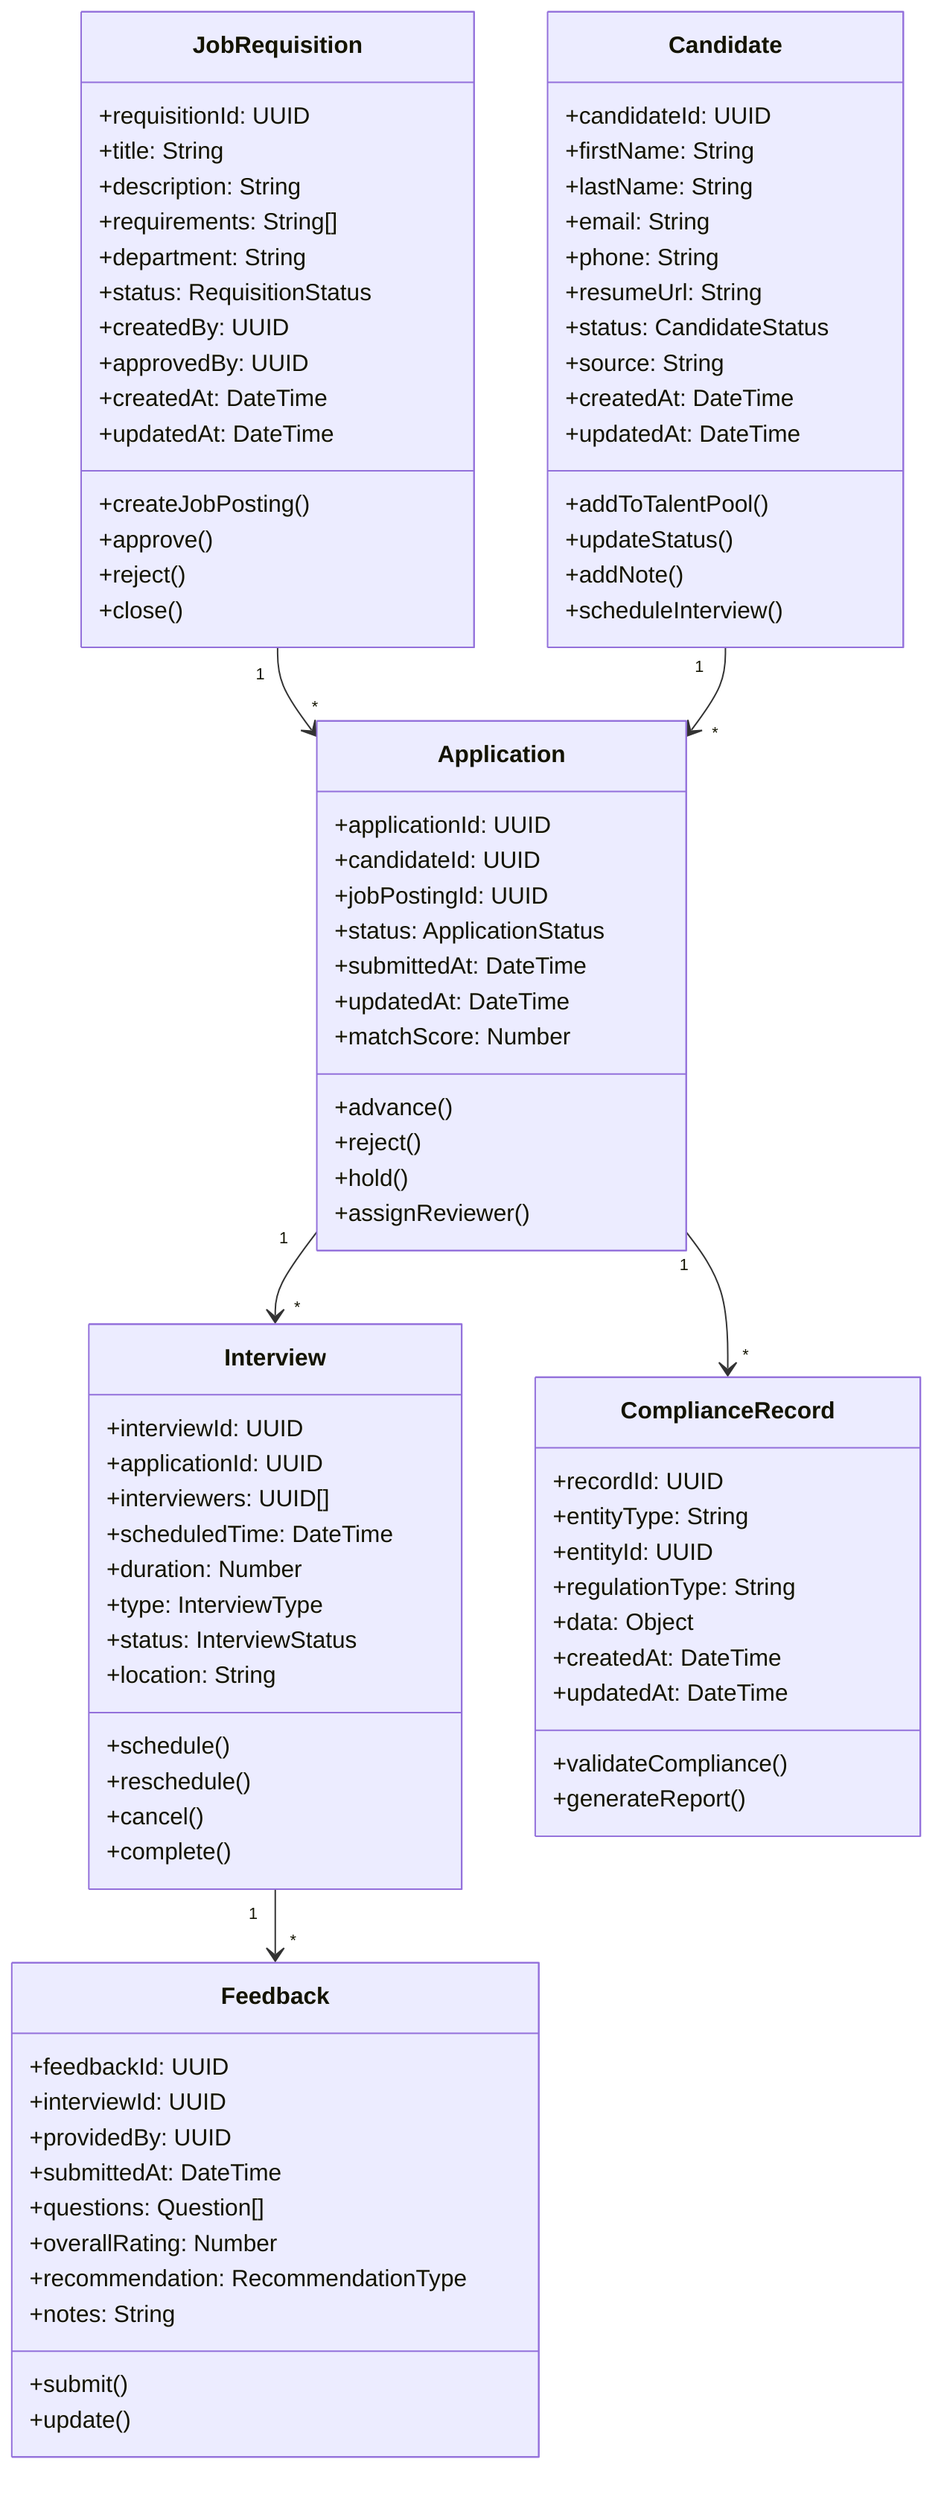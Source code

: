 classDiagram
    class JobRequisition {
        +requisitionId: UUID
        +title: String
        +description: String
        +requirements: String[]
        +department: String
        +status: RequisitionStatus
        +createdBy: UUID
        +approvedBy: UUID
        +createdAt: DateTime
        +updatedAt: DateTime
        +createJobPosting()
        +approve()
        +reject()
        +close()
    }
    
    class Candidate {
        +candidateId: UUID
        +firstName: String
        +lastName: String
        +email: String
        +phone: String
        +resumeUrl: String
        +status: CandidateStatus
        +source: String
        +createdAt: DateTime
        +updatedAt: DateTime
        +addToTalentPool()
        +updateStatus()
        +addNote()
        +scheduleInterview()
    }
    
    class Application {
        +applicationId: UUID
        +candidateId: UUID
        +jobPostingId: UUID
        +status: ApplicationStatus
        +submittedAt: DateTime
        +updatedAt: DateTime
        +matchScore: Number
        +advance()
        +reject()
        +hold()
        +assignReviewer()
    }
    
    class Interview {
        +interviewId: UUID
        +applicationId: UUID
        +interviewers: UUID[]
        +scheduledTime: DateTime
        +duration: Number
        +type: InterviewType
        +status: InterviewStatus
        +location: String
        +schedule()
        +reschedule()
        +cancel()
        +complete()
    }
    
    class Feedback {
        +feedbackId: UUID
        +interviewId: UUID
        +providedBy: UUID
        +submittedAt: DateTime
        +questions: Question[]
        +overallRating: Number
        +recommendation: RecommendationType
        +notes: String
        +submit()
        +update()
    }
    
    class ComplianceRecord {
        +recordId: UUID
        +entityType: String
        +entityId: UUID
        +regulationType: String
        +data: Object
        +createdAt: DateTime
        +updatedAt: DateTime
        +validateCompliance()
        +generateReport()
    }
    
    JobRequisition "1" --> "*" Application
    Candidate "1" --> "*" Application
    Application "1" --> "*" Interview
    Interview "1" --> "*" Feedback
    Application "1" --> "*" ComplianceRecord